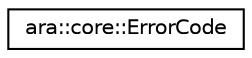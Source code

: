 digraph "Graphical Class Hierarchy"
{
 // LATEX_PDF_SIZE
  edge [fontname="Helvetica",fontsize="10",labelfontname="Helvetica",labelfontsize="10"];
  node [fontname="Helvetica",fontsize="10",shape=record];
  rankdir="LR";
  Node0 [label="ara::core::ErrorCode",height=0.2,width=0.4,color="black", fillcolor="white", style="filled",URL="$classara_1_1core_1_1ErrorCode.html",tooltip="Encapsulation of an error code."];
}
